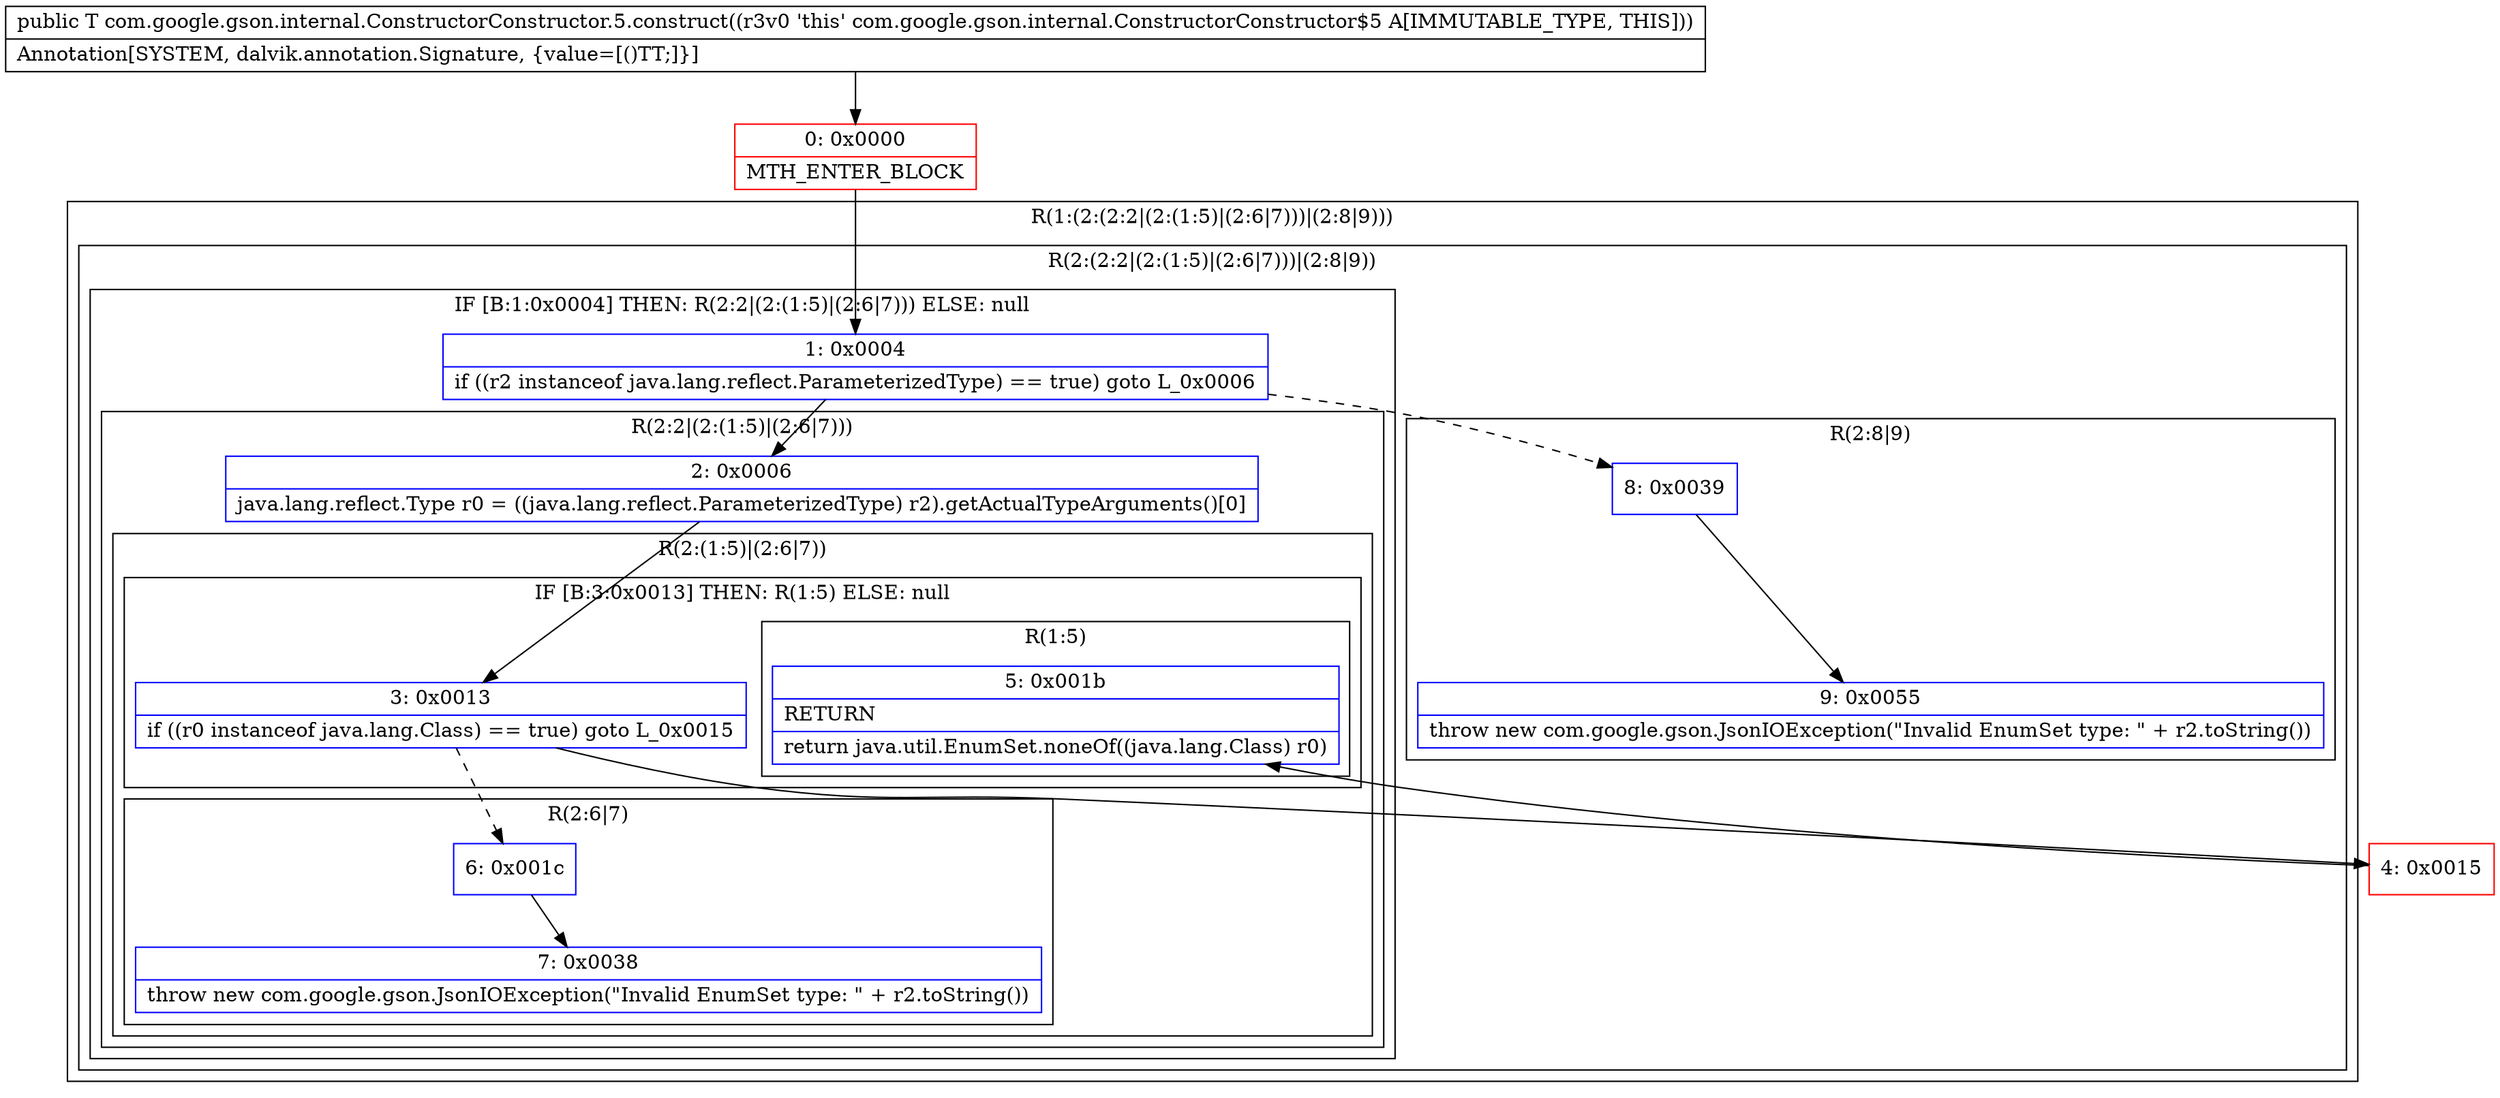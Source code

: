 digraph "CFG forcom.google.gson.internal.ConstructorConstructor.5.construct()Ljava\/lang\/Object;" {
subgraph cluster_Region_977159404 {
label = "R(1:(2:(2:2|(2:(1:5)|(2:6|7)))|(2:8|9)))";
node [shape=record,color=blue];
subgraph cluster_Region_1149215624 {
label = "R(2:(2:2|(2:(1:5)|(2:6|7)))|(2:8|9))";
node [shape=record,color=blue];
subgraph cluster_IfRegion_1718374772 {
label = "IF [B:1:0x0004] THEN: R(2:2|(2:(1:5)|(2:6|7))) ELSE: null";
node [shape=record,color=blue];
Node_1 [shape=record,label="{1\:\ 0x0004|if ((r2 instanceof java.lang.reflect.ParameterizedType) == true) goto L_0x0006\l}"];
subgraph cluster_Region_5568567 {
label = "R(2:2|(2:(1:5)|(2:6|7)))";
node [shape=record,color=blue];
Node_2 [shape=record,label="{2\:\ 0x0006|java.lang.reflect.Type r0 = ((java.lang.reflect.ParameterizedType) r2).getActualTypeArguments()[0]\l}"];
subgraph cluster_Region_1107334274 {
label = "R(2:(1:5)|(2:6|7))";
node [shape=record,color=blue];
subgraph cluster_IfRegion_543387847 {
label = "IF [B:3:0x0013] THEN: R(1:5) ELSE: null";
node [shape=record,color=blue];
Node_3 [shape=record,label="{3\:\ 0x0013|if ((r0 instanceof java.lang.Class) == true) goto L_0x0015\l}"];
subgraph cluster_Region_655840753 {
label = "R(1:5)";
node [shape=record,color=blue];
Node_5 [shape=record,label="{5\:\ 0x001b|RETURN\l|return java.util.EnumSet.noneOf((java.lang.Class) r0)\l}"];
}
}
subgraph cluster_Region_181510410 {
label = "R(2:6|7)";
node [shape=record,color=blue];
Node_6 [shape=record,label="{6\:\ 0x001c}"];
Node_7 [shape=record,label="{7\:\ 0x0038|throw new com.google.gson.JsonIOException(\"Invalid EnumSet type: \" + r2.toString())\l}"];
}
}
}
}
subgraph cluster_Region_856371259 {
label = "R(2:8|9)";
node [shape=record,color=blue];
Node_8 [shape=record,label="{8\:\ 0x0039}"];
Node_9 [shape=record,label="{9\:\ 0x0055|throw new com.google.gson.JsonIOException(\"Invalid EnumSet type: \" + r2.toString())\l}"];
}
}
}
Node_0 [shape=record,color=red,label="{0\:\ 0x0000|MTH_ENTER_BLOCK\l}"];
Node_4 [shape=record,color=red,label="{4\:\ 0x0015}"];
MethodNode[shape=record,label="{public T com.google.gson.internal.ConstructorConstructor.5.construct((r3v0 'this' com.google.gson.internal.ConstructorConstructor$5 A[IMMUTABLE_TYPE, THIS]))  | Annotation[SYSTEM, dalvik.annotation.Signature, \{value=[()TT;]\}]\l}"];
MethodNode -> Node_0;
Node_1 -> Node_2;
Node_1 -> Node_8[style=dashed];
Node_2 -> Node_3;
Node_3 -> Node_4;
Node_3 -> Node_6[style=dashed];
Node_6 -> Node_7;
Node_8 -> Node_9;
Node_0 -> Node_1;
Node_4 -> Node_5;
}

